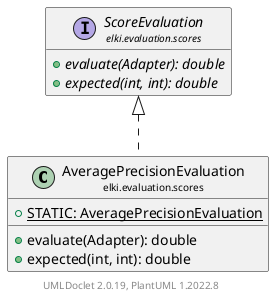 @startuml
    remove .*\.(Instance|Par|Parameterizer|Factory)$
    set namespaceSeparator none
    hide empty fields
    hide empty methods

    class "<size:14>AveragePrecisionEvaluation\n<size:10>elki.evaluation.scores" as elki.evaluation.scores.AveragePrecisionEvaluation [[AveragePrecisionEvaluation.html]] {
        {static} +STATIC: AveragePrecisionEvaluation
        +evaluate(Adapter): double
        +expected(int, int): double
    }

    interface "<size:14>ScoreEvaluation\n<size:10>elki.evaluation.scores" as elki.evaluation.scores.ScoreEvaluation [[ScoreEvaluation.html]] {
        {abstract} +evaluate(Adapter): double
        {abstract} +expected(int, int): double
    }
    class "<size:14>AveragePrecisionEvaluation.Par\n<size:10>elki.evaluation.scores" as elki.evaluation.scores.AveragePrecisionEvaluation.Par [[AveragePrecisionEvaluation.Par.html]]

    elki.evaluation.scores.ScoreEvaluation <|.. elki.evaluation.scores.AveragePrecisionEvaluation
    elki.evaluation.scores.AveragePrecisionEvaluation +-- elki.evaluation.scores.AveragePrecisionEvaluation.Par

    center footer UMLDoclet 2.0.19, PlantUML 1.2022.8
@enduml
